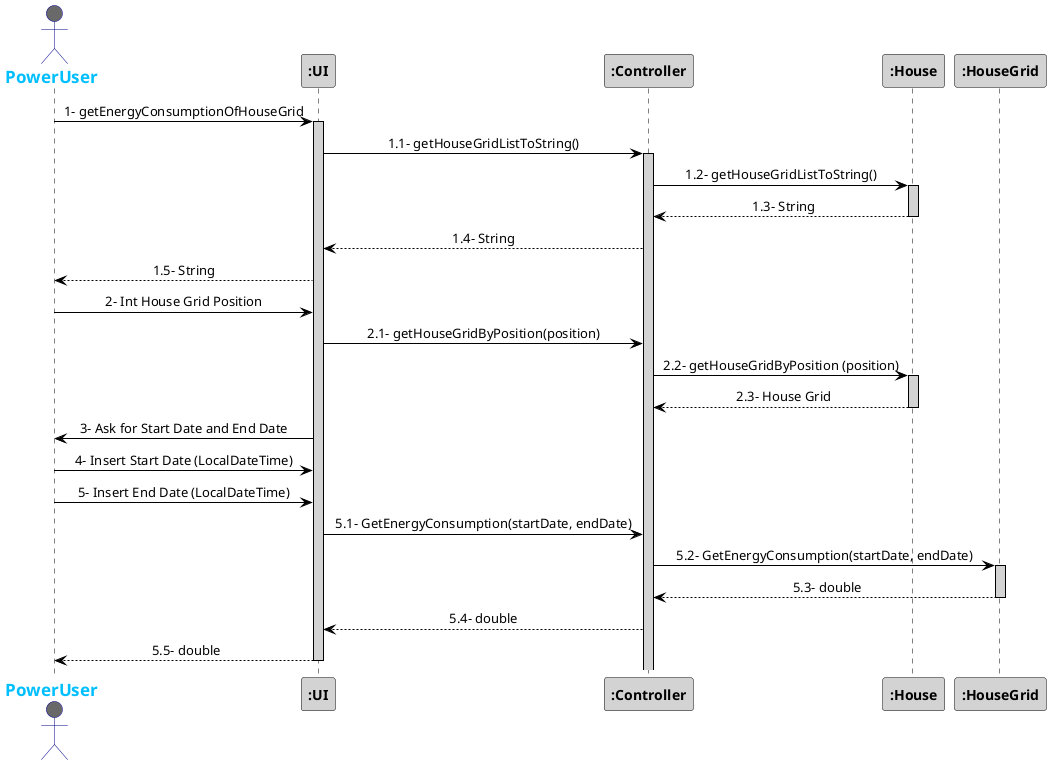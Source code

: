 @startuml
skinparam sequenceMessageAlign center
skinparam sequence {
	ArrowColor Black
	ActorBorderColor DarkBlue
	LifeLineBorderColor black
	LifeLineBackgroundColor LightGrey

	ParticipantBorderColor Black
	ParticipantBackgroundColor LightGrey
	ParticipantFontStyle Bold

	ActorBackgroundColor DimGrey
	ActorFontColor DeepSkyBlue
	ActorFontStyle Bold
	ActorFontSize 17
	ActorFontName Aapex
}

actor PowerUser
PowerUser -> ":UI": 1- getEnergyConsumptionOfHouseGrid
activate ":UI"
":UI" -> ":Controller": 1.1- getHouseGridListToString()
activate ":Controller"
":Controller" -> ":House": 1.2- getHouseGridListToString()
activate ":House"
":Controller" <-- ":House": 1.3- String
deactivate ":House"
":UI" <-- ":Controller": 1.4- String
PowerUser <-- ":UI": 1.5- String

PowerUser -> ":UI": 2- Int House Grid Position
":UI" -> ":Controller": 2.1- getHouseGridByPosition(position)
":Controller" -> ":House": 2.2- getHouseGridByPosition (position)
activate ":House"
":Controller" <-- ":House": 2.3- House Grid
deactivate ":House"

PowerUser <- ":UI": 3- Ask for Start Date and End Date

PowerUser -> ":UI": 4- Insert Start Date (LocalDateTime)
PowerUser -> ":UI": 5- Insert End Date (LocalDateTime)
":UI" -> ":Controller": 5.1- GetEnergyConsumption(startDate, endDate)
":Controller" -> ":HouseGrid": 5.2- GetEnergyConsumption(startDate, endDate)
activate ":HouseGrid"
":Controller" <-- ":HouseGrid": 5.3- double
deactivate ":HouseGrid"
":UI" <-- ":Controller": 5.4- double
PowerUser <-- ":UI": 5.5- double
deactivate ":UI"

@enduml